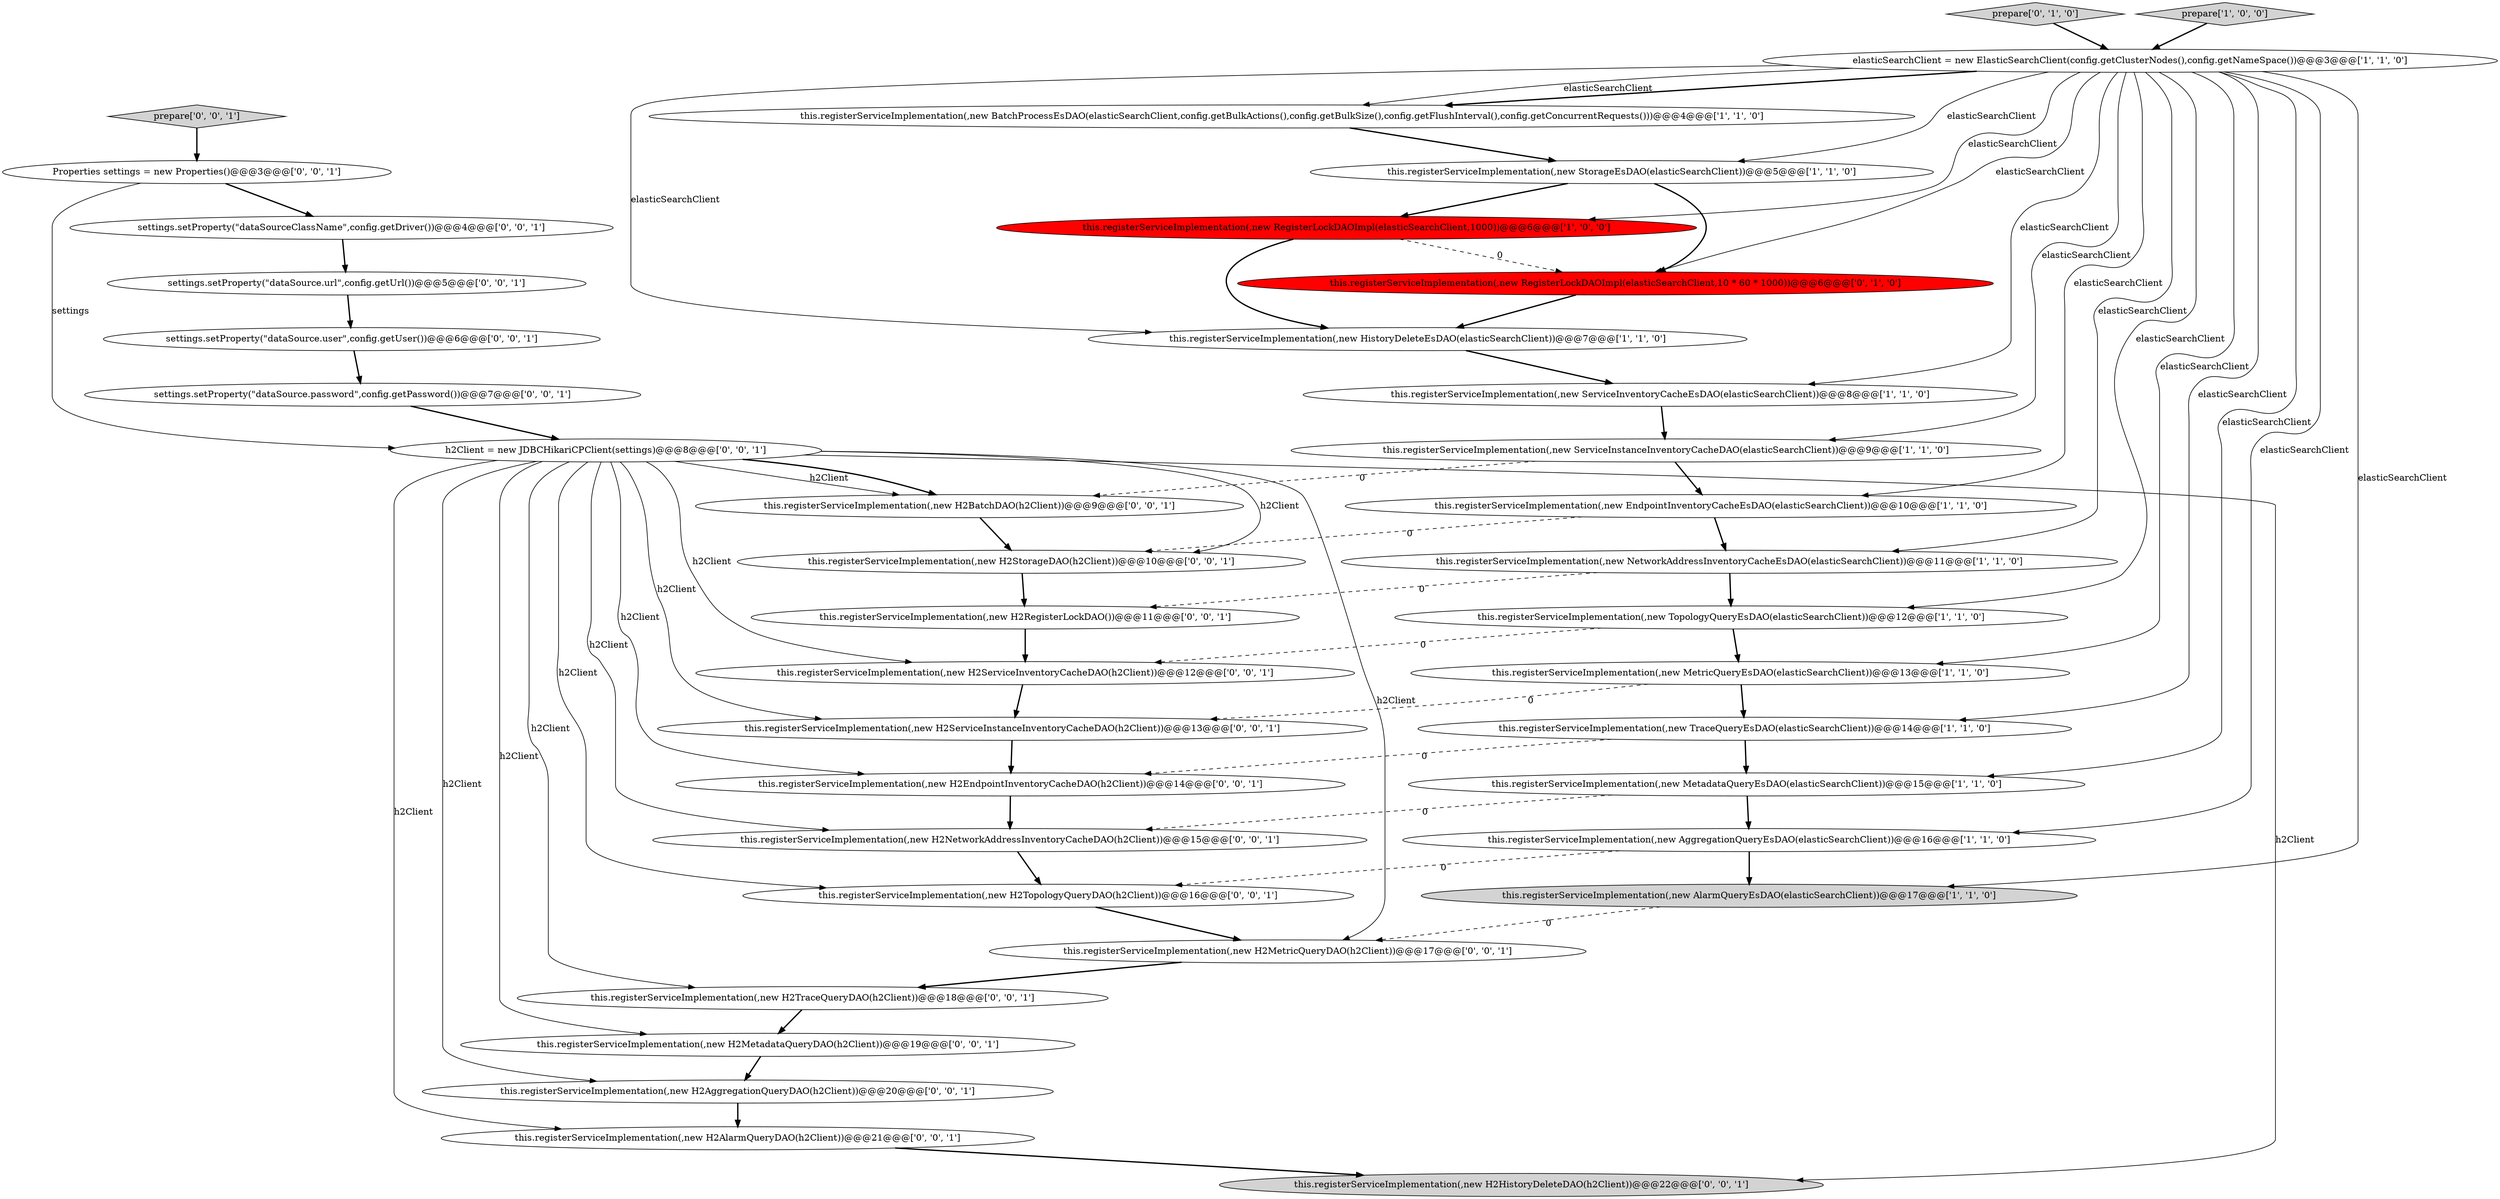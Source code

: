 digraph {
24 [style = filled, label = "this.registerServiceImplementation(,new H2ServiceInstanceInventoryCacheDAO(h2Client))@@@13@@@['0', '0', '1']", fillcolor = white, shape = ellipse image = "AAA0AAABBB3BBB"];
15 [style = filled, label = "this.registerServiceImplementation(,new AggregationQueryEsDAO(elasticSearchClient))@@@16@@@['1', '1', '0']", fillcolor = white, shape = ellipse image = "AAA0AAABBB1BBB"];
16 [style = filled, label = "prepare['0', '1', '0']", fillcolor = lightgray, shape = diamond image = "AAA0AAABBB2BBB"];
17 [style = filled, label = "this.registerServiceImplementation(,new RegisterLockDAOImpl(elasticSearchClient,10 * 60 * 1000))@@@6@@@['0', '1', '0']", fillcolor = red, shape = ellipse image = "AAA1AAABBB2BBB"];
14 [style = filled, label = "this.registerServiceImplementation(,new BatchProcessEsDAO(elasticSearchClient,config.getBulkActions(),config.getBulkSize(),config.getFlushInterval(),config.getConcurrentRequests()))@@@4@@@['1', '1', '0']", fillcolor = white, shape = ellipse image = "AAA0AAABBB1BBB"];
8 [style = filled, label = "this.registerServiceImplementation(,new AlarmQueryEsDAO(elasticSearchClient))@@@17@@@['1', '1', '0']", fillcolor = lightgray, shape = ellipse image = "AAA0AAABBB1BBB"];
36 [style = filled, label = "settings.setProperty(\"dataSource.user\",config.getUser())@@@6@@@['0', '0', '1']", fillcolor = white, shape = ellipse image = "AAA0AAABBB3BBB"];
32 [style = filled, label = "prepare['0', '0', '1']", fillcolor = lightgray, shape = diamond image = "AAA0AAABBB3BBB"];
25 [style = filled, label = "this.registerServiceImplementation(,new H2TopologyQueryDAO(h2Client))@@@16@@@['0', '0', '1']", fillcolor = white, shape = ellipse image = "AAA0AAABBB3BBB"];
4 [style = filled, label = "prepare['1', '0', '0']", fillcolor = lightgray, shape = diamond image = "AAA0AAABBB1BBB"];
12 [style = filled, label = "this.registerServiceImplementation(,new NetworkAddressInventoryCacheEsDAO(elasticSearchClient))@@@11@@@['1', '1', '0']", fillcolor = white, shape = ellipse image = "AAA0AAABBB1BBB"];
37 [style = filled, label = "this.registerServiceImplementation(,new H2ServiceInventoryCacheDAO(h2Client))@@@12@@@['0', '0', '1']", fillcolor = white, shape = ellipse image = "AAA0AAABBB3BBB"];
22 [style = filled, label = "this.registerServiceImplementation(,new H2HistoryDeleteDAO(h2Client))@@@22@@@['0', '0', '1']", fillcolor = lightgray, shape = ellipse image = "AAA0AAABBB3BBB"];
11 [style = filled, label = "this.registerServiceImplementation(,new ServiceInstanceInventoryCacheDAO(elasticSearchClient))@@@9@@@['1', '1', '0']", fillcolor = white, shape = ellipse image = "AAA0AAABBB1BBB"];
27 [style = filled, label = "this.registerServiceImplementation(,new H2EndpointInventoryCacheDAO(h2Client))@@@14@@@['0', '0', '1']", fillcolor = white, shape = ellipse image = "AAA0AAABBB3BBB"];
6 [style = filled, label = "this.registerServiceImplementation(,new HistoryDeleteEsDAO(elasticSearchClient))@@@7@@@['1', '1', '0']", fillcolor = white, shape = ellipse image = "AAA0AAABBB1BBB"];
21 [style = filled, label = "this.registerServiceImplementation(,new H2MetadataQueryDAO(h2Client))@@@19@@@['0', '0', '1']", fillcolor = white, shape = ellipse image = "AAA0AAABBB3BBB"];
31 [style = filled, label = "this.registerServiceImplementation(,new H2StorageDAO(h2Client))@@@10@@@['0', '0', '1']", fillcolor = white, shape = ellipse image = "AAA0AAABBB3BBB"];
0 [style = filled, label = "this.registerServiceImplementation(,new RegisterLockDAOImpl(elasticSearchClient,1000))@@@6@@@['1', '0', '0']", fillcolor = red, shape = ellipse image = "AAA1AAABBB1BBB"];
5 [style = filled, label = "this.registerServiceImplementation(,new EndpointInventoryCacheEsDAO(elasticSearchClient))@@@10@@@['1', '1', '0']", fillcolor = white, shape = ellipse image = "AAA0AAABBB1BBB"];
23 [style = filled, label = "h2Client = new JDBCHikariCPClient(settings)@@@8@@@['0', '0', '1']", fillcolor = white, shape = ellipse image = "AAA0AAABBB3BBB"];
7 [style = filled, label = "this.registerServiceImplementation(,new TopologyQueryEsDAO(elasticSearchClient))@@@12@@@['1', '1', '0']", fillcolor = white, shape = ellipse image = "AAA0AAABBB1BBB"];
20 [style = filled, label = "this.registerServiceImplementation(,new H2MetricQueryDAO(h2Client))@@@17@@@['0', '0', '1']", fillcolor = white, shape = ellipse image = "AAA0AAABBB3BBB"];
29 [style = filled, label = "Properties settings = new Properties()@@@3@@@['0', '0', '1']", fillcolor = white, shape = ellipse image = "AAA0AAABBB3BBB"];
10 [style = filled, label = "this.registerServiceImplementation(,new TraceQueryEsDAO(elasticSearchClient))@@@14@@@['1', '1', '0']", fillcolor = white, shape = ellipse image = "AAA0AAABBB1BBB"];
35 [style = filled, label = "settings.setProperty(\"dataSourceClassName\",config.getDriver())@@@4@@@['0', '0', '1']", fillcolor = white, shape = ellipse image = "AAA0AAABBB3BBB"];
1 [style = filled, label = "elasticSearchClient = new ElasticSearchClient(config.getClusterNodes(),config.getNameSpace())@@@3@@@['1', '1', '0']", fillcolor = white, shape = ellipse image = "AAA0AAABBB1BBB"];
34 [style = filled, label = "this.registerServiceImplementation(,new H2RegisterLockDAO())@@@11@@@['0', '0', '1']", fillcolor = white, shape = ellipse image = "AAA0AAABBB3BBB"];
2 [style = filled, label = "this.registerServiceImplementation(,new ServiceInventoryCacheEsDAO(elasticSearchClient))@@@8@@@['1', '1', '0']", fillcolor = white, shape = ellipse image = "AAA0AAABBB1BBB"];
13 [style = filled, label = "this.registerServiceImplementation(,new MetricQueryEsDAO(elasticSearchClient))@@@13@@@['1', '1', '0']", fillcolor = white, shape = ellipse image = "AAA0AAABBB1BBB"];
38 [style = filled, label = "this.registerServiceImplementation(,new H2NetworkAddressInventoryCacheDAO(h2Client))@@@15@@@['0', '0', '1']", fillcolor = white, shape = ellipse image = "AAA0AAABBB3BBB"];
9 [style = filled, label = "this.registerServiceImplementation(,new MetadataQueryEsDAO(elasticSearchClient))@@@15@@@['1', '1', '0']", fillcolor = white, shape = ellipse image = "AAA0AAABBB1BBB"];
18 [style = filled, label = "settings.setProperty(\"dataSource.password\",config.getPassword())@@@7@@@['0', '0', '1']", fillcolor = white, shape = ellipse image = "AAA0AAABBB3BBB"];
26 [style = filled, label = "settings.setProperty(\"dataSource.url\",config.getUrl())@@@5@@@['0', '0', '1']", fillcolor = white, shape = ellipse image = "AAA0AAABBB3BBB"];
28 [style = filled, label = "this.registerServiceImplementation(,new H2AggregationQueryDAO(h2Client))@@@20@@@['0', '0', '1']", fillcolor = white, shape = ellipse image = "AAA0AAABBB3BBB"];
30 [style = filled, label = "this.registerServiceImplementation(,new H2AlarmQueryDAO(h2Client))@@@21@@@['0', '0', '1']", fillcolor = white, shape = ellipse image = "AAA0AAABBB3BBB"];
33 [style = filled, label = "this.registerServiceImplementation(,new H2TraceQueryDAO(h2Client))@@@18@@@['0', '0', '1']", fillcolor = white, shape = ellipse image = "AAA0AAABBB3BBB"];
3 [style = filled, label = "this.registerServiceImplementation(,new StorageEsDAO(elasticSearchClient))@@@5@@@['1', '1', '0']", fillcolor = white, shape = ellipse image = "AAA0AAABBB1BBB"];
19 [style = filled, label = "this.registerServiceImplementation(,new H2BatchDAO(h2Client))@@@9@@@['0', '0', '1']", fillcolor = white, shape = ellipse image = "AAA0AAABBB3BBB"];
1->0 [style = solid, label="elasticSearchClient"];
1->10 [style = solid, label="elasticSearchClient"];
1->8 [style = solid, label="elasticSearchClient"];
23->20 [style = solid, label="h2Client"];
23->21 [style = solid, label="h2Client"];
14->3 [style = bold, label=""];
7->13 [style = bold, label=""];
13->10 [style = bold, label=""];
27->38 [style = bold, label=""];
30->22 [style = bold, label=""];
1->3 [style = solid, label="elasticSearchClient"];
37->24 [style = bold, label=""];
18->23 [style = bold, label=""];
28->30 [style = bold, label=""];
17->6 [style = bold, label=""];
0->6 [style = bold, label=""];
19->31 [style = bold, label=""];
1->7 [style = solid, label="elasticSearchClient"];
26->36 [style = bold, label=""];
8->20 [style = dashed, label="0"];
23->24 [style = solid, label="h2Client"];
1->6 [style = solid, label="elasticSearchClient"];
23->25 [style = solid, label="h2Client"];
10->27 [style = dashed, label="0"];
0->17 [style = dashed, label="0"];
12->7 [style = bold, label=""];
3->0 [style = bold, label=""];
31->34 [style = bold, label=""];
20->33 [style = bold, label=""];
21->28 [style = bold, label=""];
1->5 [style = solid, label="elasticSearchClient"];
6->2 [style = bold, label=""];
32->29 [style = bold, label=""];
1->12 [style = solid, label="elasticSearchClient"];
1->9 [style = solid, label="elasticSearchClient"];
1->15 [style = solid, label="elasticSearchClient"];
23->33 [style = solid, label="h2Client"];
11->5 [style = bold, label=""];
25->20 [style = bold, label=""];
13->24 [style = dashed, label="0"];
15->25 [style = dashed, label="0"];
23->19 [style = solid, label="h2Client"];
23->31 [style = solid, label="h2Client"];
34->37 [style = bold, label=""];
23->37 [style = solid, label="h2Client"];
23->28 [style = solid, label="h2Client"];
5->12 [style = bold, label=""];
16->1 [style = bold, label=""];
9->15 [style = bold, label=""];
11->19 [style = dashed, label="0"];
23->19 [style = bold, label=""];
23->27 [style = solid, label="h2Client"];
36->18 [style = bold, label=""];
29->23 [style = solid, label="settings"];
23->38 [style = solid, label="h2Client"];
5->31 [style = dashed, label="0"];
38->25 [style = bold, label=""];
3->17 [style = bold, label=""];
1->11 [style = solid, label="elasticSearchClient"];
7->37 [style = dashed, label="0"];
1->14 [style = bold, label=""];
10->9 [style = bold, label=""];
4->1 [style = bold, label=""];
29->35 [style = bold, label=""];
1->17 [style = solid, label="elasticSearchClient"];
1->13 [style = solid, label="elasticSearchClient"];
23->30 [style = solid, label="h2Client"];
33->21 [style = bold, label=""];
12->34 [style = dashed, label="0"];
1->14 [style = solid, label="elasticSearchClient"];
35->26 [style = bold, label=""];
2->11 [style = bold, label=""];
15->8 [style = bold, label=""];
24->27 [style = bold, label=""];
9->38 [style = dashed, label="0"];
23->22 [style = solid, label="h2Client"];
1->2 [style = solid, label="elasticSearchClient"];
}
